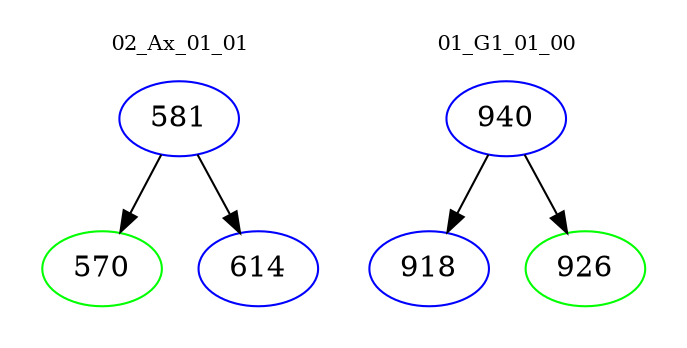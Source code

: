 digraph{
subgraph cluster_0 {
color = white
label = "02_Ax_01_01";
fontsize=10;
T0_581 [label="581", color="blue"]
T0_581 -> T0_570 [color="black"]
T0_570 [label="570", color="green"]
T0_581 -> T0_614 [color="black"]
T0_614 [label="614", color="blue"]
}
subgraph cluster_1 {
color = white
label = "01_G1_01_00";
fontsize=10;
T1_940 [label="940", color="blue"]
T1_940 -> T1_918 [color="black"]
T1_918 [label="918", color="blue"]
T1_940 -> T1_926 [color="black"]
T1_926 [label="926", color="green"]
}
}
